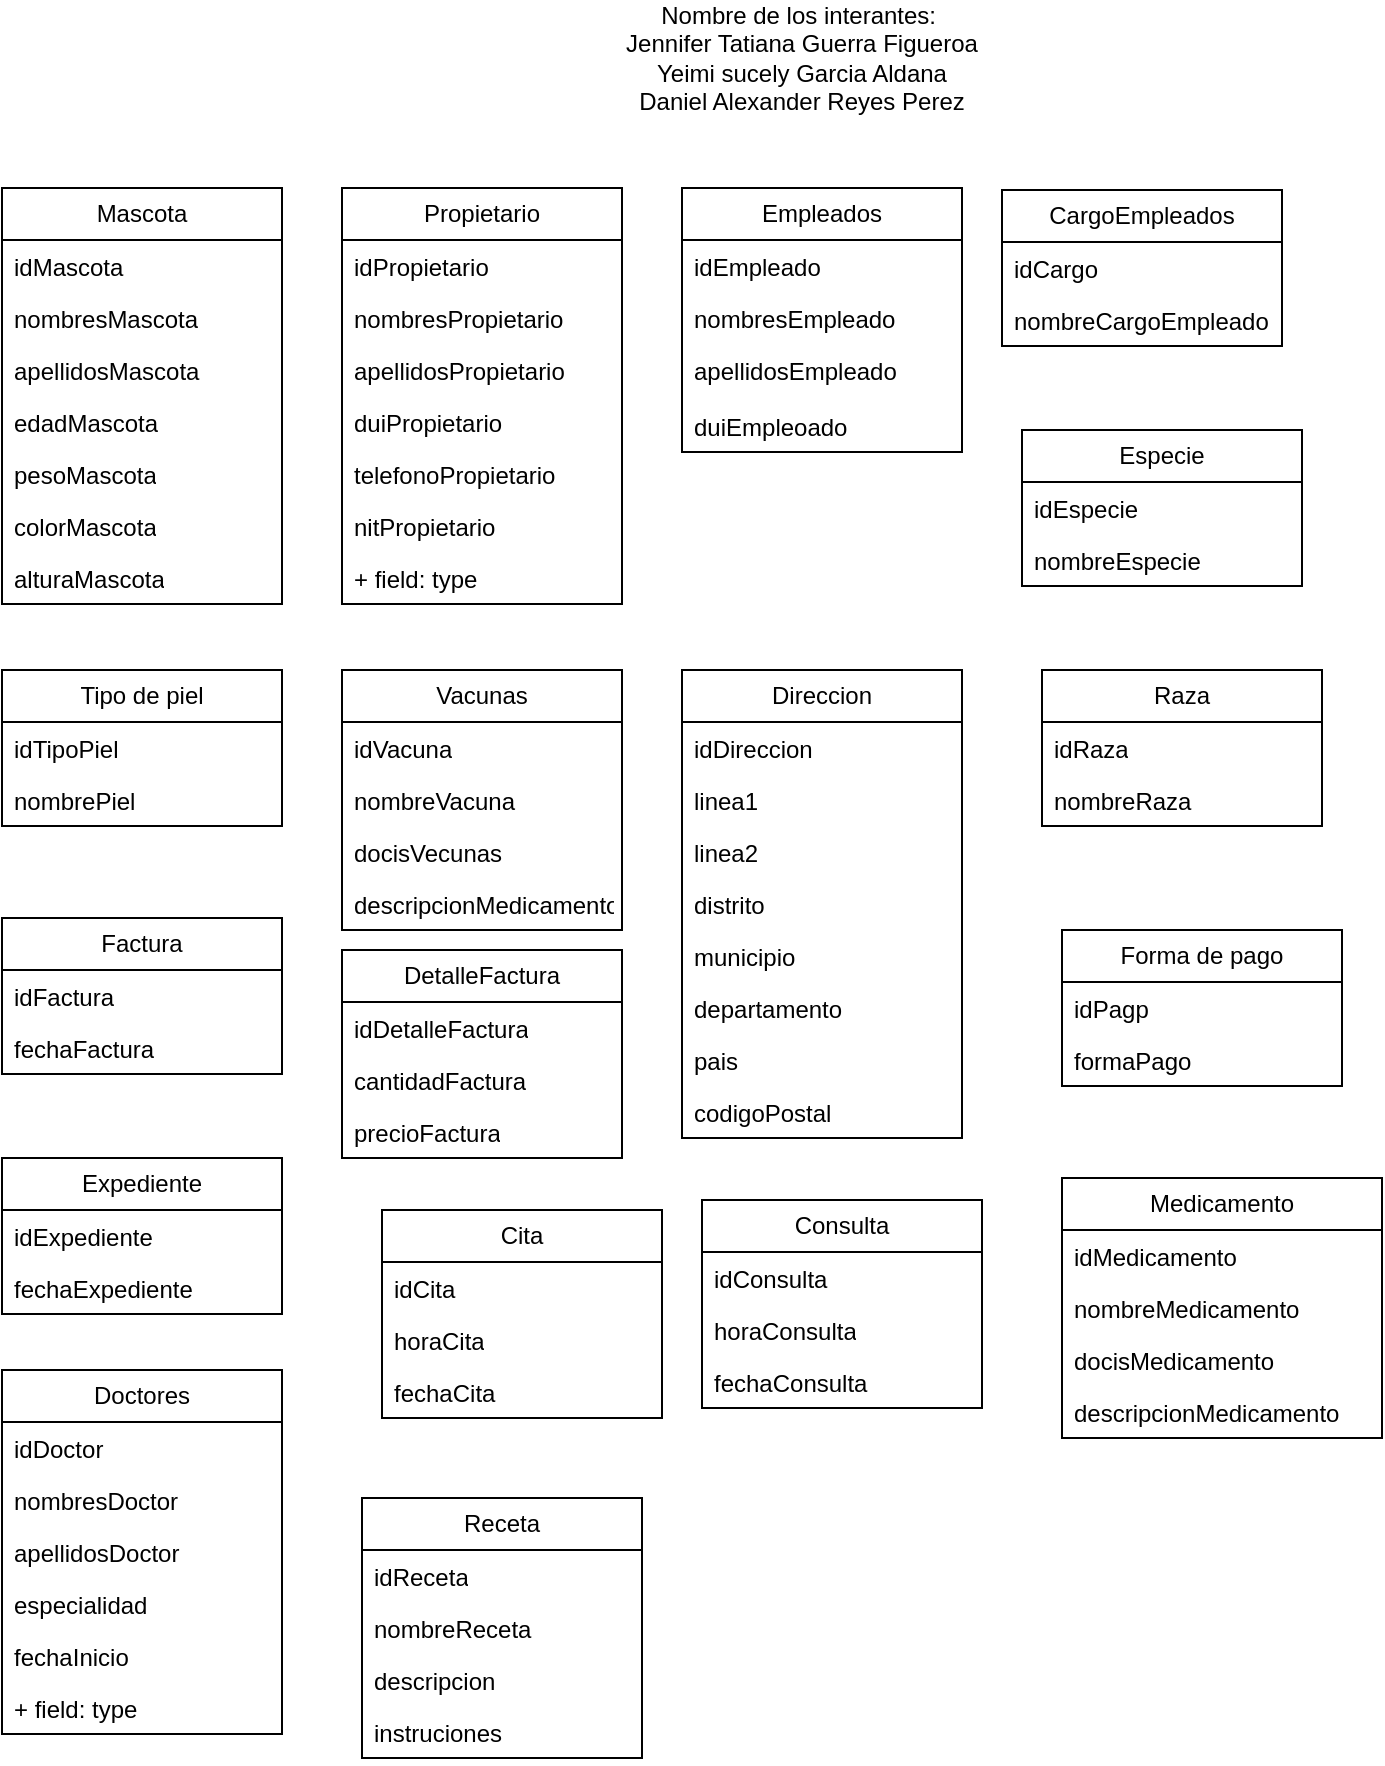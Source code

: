 <mxfile version="24.0.0" type="device">
  <diagram name="Página-1" id="lL8NCv8xHzED8RXlRKmb">
    <mxGraphModel dx="1600" dy="789" grid="1" gridSize="10" guides="1" tooltips="1" connect="1" arrows="1" fold="1" page="1" pageScale="1" pageWidth="827" pageHeight="1169" math="0" shadow="0">
      <root>
        <mxCell id="0" />
        <mxCell id="1" parent="0" />
        <mxCell id="nOLYAKmgOPCZfyw6EoCF-1" value="Mascota" style="swimlane;fontStyle=0;childLayout=stackLayout;horizontal=1;startSize=26;fillColor=none;horizontalStack=0;resizeParent=1;resizeParentMax=0;resizeLast=0;collapsible=1;marginBottom=0;whiteSpace=wrap;html=1;" parent="1" vertex="1">
          <mxGeometry x="50" y="100" width="140" height="208" as="geometry" />
        </mxCell>
        <mxCell id="nOLYAKmgOPCZfyw6EoCF-57" value="idMascota" style="text;strokeColor=none;fillColor=none;align=left;verticalAlign=top;spacingLeft=4;spacingRight=4;overflow=hidden;rotatable=0;points=[[0,0.5],[1,0.5]];portConstraint=eastwest;whiteSpace=wrap;html=1;" parent="nOLYAKmgOPCZfyw6EoCF-1" vertex="1">
          <mxGeometry y="26" width="140" height="26" as="geometry" />
        </mxCell>
        <mxCell id="nOLYAKmgOPCZfyw6EoCF-2" value="nombresMascota" style="text;strokeColor=none;fillColor=none;align=left;verticalAlign=top;spacingLeft=4;spacingRight=4;overflow=hidden;rotatable=0;points=[[0,0.5],[1,0.5]];portConstraint=eastwest;whiteSpace=wrap;html=1;" parent="nOLYAKmgOPCZfyw6EoCF-1" vertex="1">
          <mxGeometry y="52" width="140" height="26" as="geometry" />
        </mxCell>
        <mxCell id="nOLYAKmgOPCZfyw6EoCF-43" value="apellidosMascota" style="text;strokeColor=none;fillColor=none;align=left;verticalAlign=top;spacingLeft=4;spacingRight=4;overflow=hidden;rotatable=0;points=[[0,0.5],[1,0.5]];portConstraint=eastwest;whiteSpace=wrap;html=1;" parent="nOLYAKmgOPCZfyw6EoCF-1" vertex="1">
          <mxGeometry y="78" width="140" height="26" as="geometry" />
        </mxCell>
        <mxCell id="nOLYAKmgOPCZfyw6EoCF-23" value="edadMascota" style="text;strokeColor=none;fillColor=none;align=left;verticalAlign=top;spacingLeft=4;spacingRight=4;overflow=hidden;rotatable=0;points=[[0,0.5],[1,0.5]];portConstraint=eastwest;whiteSpace=wrap;html=1;" parent="nOLYAKmgOPCZfyw6EoCF-1" vertex="1">
          <mxGeometry y="104" width="140" height="26" as="geometry" />
        </mxCell>
        <mxCell id="nOLYAKmgOPCZfyw6EoCF-24" value="pesoMascota" style="text;strokeColor=none;fillColor=none;align=left;verticalAlign=top;spacingLeft=4;spacingRight=4;overflow=hidden;rotatable=0;points=[[0,0.5],[1,0.5]];portConstraint=eastwest;whiteSpace=wrap;html=1;" parent="nOLYAKmgOPCZfyw6EoCF-1" vertex="1">
          <mxGeometry y="130" width="140" height="26" as="geometry" />
        </mxCell>
        <mxCell id="nOLYAKmgOPCZfyw6EoCF-22" value="colorMascota" style="text;strokeColor=none;fillColor=none;align=left;verticalAlign=top;spacingLeft=4;spacingRight=4;overflow=hidden;rotatable=0;points=[[0,0.5],[1,0.5]];portConstraint=eastwest;whiteSpace=wrap;html=1;" parent="nOLYAKmgOPCZfyw6EoCF-1" vertex="1">
          <mxGeometry y="156" width="140" height="26" as="geometry" />
        </mxCell>
        <mxCell id="nOLYAKmgOPCZfyw6EoCF-37" value="alturaMascota" style="text;strokeColor=none;fillColor=none;align=left;verticalAlign=top;spacingLeft=4;spacingRight=4;overflow=hidden;rotatable=0;points=[[0,0.5],[1,0.5]];portConstraint=eastwest;whiteSpace=wrap;html=1;" parent="nOLYAKmgOPCZfyw6EoCF-1" vertex="1">
          <mxGeometry y="182" width="140" height="26" as="geometry" />
        </mxCell>
        <mxCell id="nOLYAKmgOPCZfyw6EoCF-5" value="Empleados" style="swimlane;fontStyle=0;childLayout=stackLayout;horizontal=1;startSize=26;fillColor=none;horizontalStack=0;resizeParent=1;resizeParentMax=0;resizeLast=0;collapsible=1;marginBottom=0;whiteSpace=wrap;html=1;" parent="1" vertex="1">
          <mxGeometry x="390" y="100" width="140" height="132" as="geometry" />
        </mxCell>
        <mxCell id="nOLYAKmgOPCZfyw6EoCF-59" value="idEmpleado" style="text;strokeColor=none;fillColor=none;align=left;verticalAlign=top;spacingLeft=4;spacingRight=4;overflow=hidden;rotatable=0;points=[[0,0.5],[1,0.5]];portConstraint=eastwest;whiteSpace=wrap;html=1;" parent="nOLYAKmgOPCZfyw6EoCF-5" vertex="1">
          <mxGeometry y="26" width="140" height="26" as="geometry" />
        </mxCell>
        <mxCell id="nOLYAKmgOPCZfyw6EoCF-6" value="nombresEmpleado" style="text;strokeColor=none;fillColor=none;align=left;verticalAlign=top;spacingLeft=4;spacingRight=4;overflow=hidden;rotatable=0;points=[[0,0.5],[1,0.5]];portConstraint=eastwest;whiteSpace=wrap;html=1;" parent="nOLYAKmgOPCZfyw6EoCF-5" vertex="1">
          <mxGeometry y="52" width="140" height="26" as="geometry" />
        </mxCell>
        <mxCell id="nOLYAKmgOPCZfyw6EoCF-7" value="apellidosEmpleado" style="text;strokeColor=none;fillColor=none;align=left;verticalAlign=top;spacingLeft=4;spacingRight=4;overflow=hidden;rotatable=0;points=[[0,0.5],[1,0.5]];portConstraint=eastwest;whiteSpace=wrap;html=1;" parent="nOLYAKmgOPCZfyw6EoCF-5" vertex="1">
          <mxGeometry y="78" width="140" height="28" as="geometry" />
        </mxCell>
        <mxCell id="nOLYAKmgOPCZfyw6EoCF-31" value="duiEmpleoado" style="text;strokeColor=none;fillColor=none;align=left;verticalAlign=top;spacingLeft=4;spacingRight=4;overflow=hidden;rotatable=0;points=[[0,0.5],[1,0.5]];portConstraint=eastwest;whiteSpace=wrap;html=1;" parent="nOLYAKmgOPCZfyw6EoCF-5" vertex="1">
          <mxGeometry y="106" width="140" height="26" as="geometry" />
        </mxCell>
        <mxCell id="nOLYAKmgOPCZfyw6EoCF-9" value="Raza" style="swimlane;fontStyle=0;childLayout=stackLayout;horizontal=1;startSize=26;fillColor=none;horizontalStack=0;resizeParent=1;resizeParentMax=0;resizeLast=0;collapsible=1;marginBottom=0;whiteSpace=wrap;html=1;" parent="1" vertex="1">
          <mxGeometry x="570" y="341" width="140" height="78" as="geometry" />
        </mxCell>
        <mxCell id="nOLYAKmgOPCZfyw6EoCF-10" value="idRaza" style="text;strokeColor=none;fillColor=none;align=left;verticalAlign=top;spacingLeft=4;spacingRight=4;overflow=hidden;rotatable=0;points=[[0,0.5],[1,0.5]];portConstraint=eastwest;whiteSpace=wrap;html=1;" parent="nOLYAKmgOPCZfyw6EoCF-9" vertex="1">
          <mxGeometry y="26" width="140" height="26" as="geometry" />
        </mxCell>
        <mxCell id="nOLYAKmgOPCZfyw6EoCF-11" value="nombreRaza" style="text;strokeColor=none;fillColor=none;align=left;verticalAlign=top;spacingLeft=4;spacingRight=4;overflow=hidden;rotatable=0;points=[[0,0.5],[1,0.5]];portConstraint=eastwest;whiteSpace=wrap;html=1;" parent="nOLYAKmgOPCZfyw6EoCF-9" vertex="1">
          <mxGeometry y="52" width="140" height="26" as="geometry" />
        </mxCell>
        <mxCell id="nOLYAKmgOPCZfyw6EoCF-13" value="Vacunas" style="swimlane;fontStyle=0;childLayout=stackLayout;horizontal=1;startSize=26;fillColor=none;horizontalStack=0;resizeParent=1;resizeParentMax=0;resizeLast=0;collapsible=1;marginBottom=0;whiteSpace=wrap;html=1;" parent="1" vertex="1">
          <mxGeometry x="220" y="341" width="140" height="130" as="geometry" />
        </mxCell>
        <mxCell id="nOLYAKmgOPCZfyw6EoCF-14" value="idVacuna" style="text;strokeColor=none;fillColor=none;align=left;verticalAlign=top;spacingLeft=4;spacingRight=4;overflow=hidden;rotatable=0;points=[[0,0.5],[1,0.5]];portConstraint=eastwest;whiteSpace=wrap;html=1;" parent="nOLYAKmgOPCZfyw6EoCF-13" vertex="1">
          <mxGeometry y="26" width="140" height="26" as="geometry" />
        </mxCell>
        <mxCell id="nOLYAKmgOPCZfyw6EoCF-15" value="nombreVacuna" style="text;strokeColor=none;fillColor=none;align=left;verticalAlign=top;spacingLeft=4;spacingRight=4;overflow=hidden;rotatable=0;points=[[0,0.5],[1,0.5]];portConstraint=eastwest;whiteSpace=wrap;html=1;" parent="nOLYAKmgOPCZfyw6EoCF-13" vertex="1">
          <mxGeometry y="52" width="140" height="26" as="geometry" />
        </mxCell>
        <mxCell id="nOLYAKmgOPCZfyw6EoCF-61" value="docisVecunas" style="text;strokeColor=none;fillColor=none;align=left;verticalAlign=top;spacingLeft=4;spacingRight=4;overflow=hidden;rotatable=0;points=[[0,0.5],[1,0.5]];portConstraint=eastwest;whiteSpace=wrap;html=1;" parent="nOLYAKmgOPCZfyw6EoCF-13" vertex="1">
          <mxGeometry y="78" width="140" height="26" as="geometry" />
        </mxCell>
        <mxCell id="nOLYAKmgOPCZfyw6EoCF-113" value="descripcionMedicamento" style="text;strokeColor=none;fillColor=none;align=left;verticalAlign=top;spacingLeft=4;spacingRight=4;overflow=hidden;rotatable=0;points=[[0,0.5],[1,0.5]];portConstraint=eastwest;whiteSpace=wrap;html=1;" parent="nOLYAKmgOPCZfyw6EoCF-13" vertex="1">
          <mxGeometry y="104" width="140" height="26" as="geometry" />
        </mxCell>
        <mxCell id="nOLYAKmgOPCZfyw6EoCF-17" value="Direccion" style="swimlane;fontStyle=0;childLayout=stackLayout;horizontal=1;startSize=26;fillColor=none;horizontalStack=0;resizeParent=1;resizeParentMax=0;resizeLast=0;collapsible=1;marginBottom=0;whiteSpace=wrap;html=1;" parent="1" vertex="1">
          <mxGeometry x="390" y="341" width="140" height="234" as="geometry" />
        </mxCell>
        <mxCell id="nOLYAKmgOPCZfyw6EoCF-18" value="idDireccion" style="text;strokeColor=none;fillColor=none;align=left;verticalAlign=top;spacingLeft=4;spacingRight=4;overflow=hidden;rotatable=0;points=[[0,0.5],[1,0.5]];portConstraint=eastwest;whiteSpace=wrap;html=1;" parent="nOLYAKmgOPCZfyw6EoCF-17" vertex="1">
          <mxGeometry y="26" width="140" height="26" as="geometry" />
        </mxCell>
        <mxCell id="nOLYAKmgOPCZfyw6EoCF-19" value="linea1" style="text;strokeColor=none;fillColor=none;align=left;verticalAlign=top;spacingLeft=4;spacingRight=4;overflow=hidden;rotatable=0;points=[[0,0.5],[1,0.5]];portConstraint=eastwest;whiteSpace=wrap;html=1;" parent="nOLYAKmgOPCZfyw6EoCF-17" vertex="1">
          <mxGeometry y="52" width="140" height="26" as="geometry" />
        </mxCell>
        <mxCell id="nOLYAKmgOPCZfyw6EoCF-62" value="linea2" style="text;strokeColor=none;fillColor=none;align=left;verticalAlign=top;spacingLeft=4;spacingRight=4;overflow=hidden;rotatable=0;points=[[0,0.5],[1,0.5]];portConstraint=eastwest;whiteSpace=wrap;html=1;" parent="nOLYAKmgOPCZfyw6EoCF-17" vertex="1">
          <mxGeometry y="78" width="140" height="26" as="geometry" />
        </mxCell>
        <mxCell id="nOLYAKmgOPCZfyw6EoCF-63" value="distrito" style="text;strokeColor=none;fillColor=none;align=left;verticalAlign=top;spacingLeft=4;spacingRight=4;overflow=hidden;rotatable=0;points=[[0,0.5],[1,0.5]];portConstraint=eastwest;whiteSpace=wrap;html=1;" parent="nOLYAKmgOPCZfyw6EoCF-17" vertex="1">
          <mxGeometry y="104" width="140" height="26" as="geometry" />
        </mxCell>
        <mxCell id="nOLYAKmgOPCZfyw6EoCF-65" value="municipio" style="text;strokeColor=none;fillColor=none;align=left;verticalAlign=top;spacingLeft=4;spacingRight=4;overflow=hidden;rotatable=0;points=[[0,0.5],[1,0.5]];portConstraint=eastwest;whiteSpace=wrap;html=1;" parent="nOLYAKmgOPCZfyw6EoCF-17" vertex="1">
          <mxGeometry y="130" width="140" height="26" as="geometry" />
        </mxCell>
        <mxCell id="nOLYAKmgOPCZfyw6EoCF-66" value="departamento" style="text;strokeColor=none;fillColor=none;align=left;verticalAlign=top;spacingLeft=4;spacingRight=4;overflow=hidden;rotatable=0;points=[[0,0.5],[1,0.5]];portConstraint=eastwest;whiteSpace=wrap;html=1;" parent="nOLYAKmgOPCZfyw6EoCF-17" vertex="1">
          <mxGeometry y="156" width="140" height="26" as="geometry" />
        </mxCell>
        <mxCell id="nOLYAKmgOPCZfyw6EoCF-67" value="pais" style="text;strokeColor=none;fillColor=none;align=left;verticalAlign=top;spacingLeft=4;spacingRight=4;overflow=hidden;rotatable=0;points=[[0,0.5],[1,0.5]];portConstraint=eastwest;whiteSpace=wrap;html=1;" parent="nOLYAKmgOPCZfyw6EoCF-17" vertex="1">
          <mxGeometry y="182" width="140" height="26" as="geometry" />
        </mxCell>
        <mxCell id="nOLYAKmgOPCZfyw6EoCF-20" value="codigoPostal" style="text;strokeColor=none;fillColor=none;align=left;verticalAlign=top;spacingLeft=4;spacingRight=4;overflow=hidden;rotatable=0;points=[[0,0.5],[1,0.5]];portConstraint=eastwest;whiteSpace=wrap;html=1;" parent="nOLYAKmgOPCZfyw6EoCF-17" vertex="1">
          <mxGeometry y="208" width="140" height="26" as="geometry" />
        </mxCell>
        <mxCell id="nOLYAKmgOPCZfyw6EoCF-25" value="Especie" style="swimlane;fontStyle=0;childLayout=stackLayout;horizontal=1;startSize=26;fillColor=none;horizontalStack=0;resizeParent=1;resizeParentMax=0;resizeLast=0;collapsible=1;marginBottom=0;whiteSpace=wrap;html=1;" parent="1" vertex="1">
          <mxGeometry x="560" y="221" width="140" height="78" as="geometry" />
        </mxCell>
        <mxCell id="nOLYAKmgOPCZfyw6EoCF-26" value="idEspecie" style="text;strokeColor=none;fillColor=none;align=left;verticalAlign=top;spacingLeft=4;spacingRight=4;overflow=hidden;rotatable=0;points=[[0,0.5],[1,0.5]];portConstraint=eastwest;whiteSpace=wrap;html=1;" parent="nOLYAKmgOPCZfyw6EoCF-25" vertex="1">
          <mxGeometry y="26" width="140" height="26" as="geometry" />
        </mxCell>
        <mxCell id="nOLYAKmgOPCZfyw6EoCF-27" value="nombreEspecie" style="text;strokeColor=none;fillColor=none;align=left;verticalAlign=top;spacingLeft=4;spacingRight=4;overflow=hidden;rotatable=0;points=[[0,0.5],[1,0.5]];portConstraint=eastwest;whiteSpace=wrap;html=1;" parent="nOLYAKmgOPCZfyw6EoCF-25" vertex="1">
          <mxGeometry y="52" width="140" height="26" as="geometry" />
        </mxCell>
        <mxCell id="nOLYAKmgOPCZfyw6EoCF-32" value="Propietario" style="swimlane;fontStyle=0;childLayout=stackLayout;horizontal=1;startSize=26;fillColor=none;horizontalStack=0;resizeParent=1;resizeParentMax=0;resizeLast=0;collapsible=1;marginBottom=0;whiteSpace=wrap;html=1;" parent="1" vertex="1">
          <mxGeometry x="220" y="100" width="140" height="208" as="geometry" />
        </mxCell>
        <mxCell id="nOLYAKmgOPCZfyw6EoCF-58" value="idPropietario" style="text;strokeColor=none;fillColor=none;align=left;verticalAlign=top;spacingLeft=4;spacingRight=4;overflow=hidden;rotatable=0;points=[[0,0.5],[1,0.5]];portConstraint=eastwest;whiteSpace=wrap;html=1;" parent="nOLYAKmgOPCZfyw6EoCF-32" vertex="1">
          <mxGeometry y="26" width="140" height="26" as="geometry" />
        </mxCell>
        <mxCell id="nOLYAKmgOPCZfyw6EoCF-33" value="nombresPropietario" style="text;strokeColor=none;fillColor=none;align=left;verticalAlign=top;spacingLeft=4;spacingRight=4;overflow=hidden;rotatable=0;points=[[0,0.5],[1,0.5]];portConstraint=eastwest;whiteSpace=wrap;html=1;" parent="nOLYAKmgOPCZfyw6EoCF-32" vertex="1">
          <mxGeometry y="52" width="140" height="26" as="geometry" />
        </mxCell>
        <mxCell id="nOLYAKmgOPCZfyw6EoCF-34" value="apellidosPropietario" style="text;strokeColor=none;fillColor=none;align=left;verticalAlign=top;spacingLeft=4;spacingRight=4;overflow=hidden;rotatable=0;points=[[0,0.5],[1,0.5]];portConstraint=eastwest;whiteSpace=wrap;html=1;" parent="nOLYAKmgOPCZfyw6EoCF-32" vertex="1">
          <mxGeometry y="78" width="140" height="26" as="geometry" />
        </mxCell>
        <mxCell id="nOLYAKmgOPCZfyw6EoCF-50" value="duiPropietario" style="text;strokeColor=none;fillColor=none;align=left;verticalAlign=top;spacingLeft=4;spacingRight=4;overflow=hidden;rotatable=0;points=[[0,0.5],[1,0.5]];portConstraint=eastwest;whiteSpace=wrap;html=1;" parent="nOLYAKmgOPCZfyw6EoCF-32" vertex="1">
          <mxGeometry y="104" width="140" height="26" as="geometry" />
        </mxCell>
        <mxCell id="nOLYAKmgOPCZfyw6EoCF-49" value="telefonoPropietario" style="text;strokeColor=none;fillColor=none;align=left;verticalAlign=top;spacingLeft=4;spacingRight=4;overflow=hidden;rotatable=0;points=[[0,0.5],[1,0.5]];portConstraint=eastwest;whiteSpace=wrap;html=1;" parent="nOLYAKmgOPCZfyw6EoCF-32" vertex="1">
          <mxGeometry y="130" width="140" height="26" as="geometry" />
        </mxCell>
        <mxCell id="nOLYAKmgOPCZfyw6EoCF-56" value="nitPropietario" style="text;strokeColor=none;fillColor=none;align=left;verticalAlign=top;spacingLeft=4;spacingRight=4;overflow=hidden;rotatable=0;points=[[0,0.5],[1,0.5]];portConstraint=eastwest;whiteSpace=wrap;html=1;" parent="nOLYAKmgOPCZfyw6EoCF-32" vertex="1">
          <mxGeometry y="156" width="140" height="26" as="geometry" />
        </mxCell>
        <mxCell id="nOLYAKmgOPCZfyw6EoCF-35" value="+ field: type" style="text;strokeColor=none;fillColor=none;align=left;verticalAlign=top;spacingLeft=4;spacingRight=4;overflow=hidden;rotatable=0;points=[[0,0.5],[1,0.5]];portConstraint=eastwest;whiteSpace=wrap;html=1;" parent="nOLYAKmgOPCZfyw6EoCF-32" vertex="1">
          <mxGeometry y="182" width="140" height="26" as="geometry" />
        </mxCell>
        <mxCell id="nOLYAKmgOPCZfyw6EoCF-39" value="Tipo de piel" style="swimlane;fontStyle=0;childLayout=stackLayout;horizontal=1;startSize=26;fillColor=none;horizontalStack=0;resizeParent=1;resizeParentMax=0;resizeLast=0;collapsible=1;marginBottom=0;whiteSpace=wrap;html=1;" parent="1" vertex="1">
          <mxGeometry x="50" y="341" width="140" height="78" as="geometry" />
        </mxCell>
        <mxCell id="nOLYAKmgOPCZfyw6EoCF-40" value="idTipoPiel" style="text;strokeColor=none;fillColor=none;align=left;verticalAlign=top;spacingLeft=4;spacingRight=4;overflow=hidden;rotatable=0;points=[[0,0.5],[1,0.5]];portConstraint=eastwest;whiteSpace=wrap;html=1;" parent="nOLYAKmgOPCZfyw6EoCF-39" vertex="1">
          <mxGeometry y="26" width="140" height="26" as="geometry" />
        </mxCell>
        <mxCell id="nOLYAKmgOPCZfyw6EoCF-41" value="nombrePiel" style="text;strokeColor=none;fillColor=none;align=left;verticalAlign=top;spacingLeft=4;spacingRight=4;overflow=hidden;rotatable=0;points=[[0,0.5],[1,0.5]];portConstraint=eastwest;whiteSpace=wrap;html=1;" parent="nOLYAKmgOPCZfyw6EoCF-39" vertex="1">
          <mxGeometry y="52" width="140" height="26" as="geometry" />
        </mxCell>
        <mxCell id="nOLYAKmgOPCZfyw6EoCF-52" value="CargoEmpleados" style="swimlane;fontStyle=0;childLayout=stackLayout;horizontal=1;startSize=26;fillColor=none;horizontalStack=0;resizeParent=1;resizeParentMax=0;resizeLast=0;collapsible=1;marginBottom=0;whiteSpace=wrap;html=1;" parent="1" vertex="1">
          <mxGeometry x="550" y="101" width="140" height="78" as="geometry" />
        </mxCell>
        <mxCell id="nOLYAKmgOPCZfyw6EoCF-60" value="idCargo" style="text;strokeColor=none;fillColor=none;align=left;verticalAlign=top;spacingLeft=4;spacingRight=4;overflow=hidden;rotatable=0;points=[[0,0.5],[1,0.5]];portConstraint=eastwest;whiteSpace=wrap;html=1;" parent="nOLYAKmgOPCZfyw6EoCF-52" vertex="1">
          <mxGeometry y="26" width="140" height="26" as="geometry" />
        </mxCell>
        <mxCell id="nOLYAKmgOPCZfyw6EoCF-53" value="nombreCargoEmpleado" style="text;strokeColor=none;fillColor=none;align=left;verticalAlign=top;spacingLeft=4;spacingRight=4;overflow=hidden;rotatable=0;points=[[0,0.5],[1,0.5]];portConstraint=eastwest;whiteSpace=wrap;html=1;" parent="nOLYAKmgOPCZfyw6EoCF-52" vertex="1">
          <mxGeometry y="52" width="140" height="26" as="geometry" />
        </mxCell>
        <mxCell id="nOLYAKmgOPCZfyw6EoCF-69" value="Factura" style="swimlane;fontStyle=0;childLayout=stackLayout;horizontal=1;startSize=26;fillColor=none;horizontalStack=0;resizeParent=1;resizeParentMax=0;resizeLast=0;collapsible=1;marginBottom=0;whiteSpace=wrap;html=1;" parent="1" vertex="1">
          <mxGeometry x="50" y="465" width="140" height="78" as="geometry" />
        </mxCell>
        <mxCell id="nOLYAKmgOPCZfyw6EoCF-70" value="idFactura" style="text;strokeColor=none;fillColor=none;align=left;verticalAlign=top;spacingLeft=4;spacingRight=4;overflow=hidden;rotatable=0;points=[[0,0.5],[1,0.5]];portConstraint=eastwest;whiteSpace=wrap;html=1;" parent="nOLYAKmgOPCZfyw6EoCF-69" vertex="1">
          <mxGeometry y="26" width="140" height="26" as="geometry" />
        </mxCell>
        <mxCell id="nOLYAKmgOPCZfyw6EoCF-71" value="fechaFactura" style="text;strokeColor=none;fillColor=none;align=left;verticalAlign=top;spacingLeft=4;spacingRight=4;overflow=hidden;rotatable=0;points=[[0,0.5],[1,0.5]];portConstraint=eastwest;whiteSpace=wrap;html=1;" parent="nOLYAKmgOPCZfyw6EoCF-69" vertex="1">
          <mxGeometry y="52" width="140" height="26" as="geometry" />
        </mxCell>
        <mxCell id="nOLYAKmgOPCZfyw6EoCF-73" value="DetalleFactura" style="swimlane;fontStyle=0;childLayout=stackLayout;horizontal=1;startSize=26;fillColor=none;horizontalStack=0;resizeParent=1;resizeParentMax=0;resizeLast=0;collapsible=1;marginBottom=0;whiteSpace=wrap;html=1;" parent="1" vertex="1">
          <mxGeometry x="220" y="481" width="140" height="104" as="geometry" />
        </mxCell>
        <mxCell id="nOLYAKmgOPCZfyw6EoCF-74" value="idDetalleFactura" style="text;strokeColor=none;fillColor=none;align=left;verticalAlign=top;spacingLeft=4;spacingRight=4;overflow=hidden;rotatable=0;points=[[0,0.5],[1,0.5]];portConstraint=eastwest;whiteSpace=wrap;html=1;" parent="nOLYAKmgOPCZfyw6EoCF-73" vertex="1">
          <mxGeometry y="26" width="140" height="26" as="geometry" />
        </mxCell>
        <mxCell id="nOLYAKmgOPCZfyw6EoCF-75" value="cantidadFactura" style="text;strokeColor=none;fillColor=none;align=left;verticalAlign=top;spacingLeft=4;spacingRight=4;overflow=hidden;rotatable=0;points=[[0,0.5],[1,0.5]];portConstraint=eastwest;whiteSpace=wrap;html=1;" parent="nOLYAKmgOPCZfyw6EoCF-73" vertex="1">
          <mxGeometry y="52" width="140" height="26" as="geometry" />
        </mxCell>
        <mxCell id="nOLYAKmgOPCZfyw6EoCF-85" value="precioFactura" style="text;strokeColor=none;fillColor=none;align=left;verticalAlign=top;spacingLeft=4;spacingRight=4;overflow=hidden;rotatable=0;points=[[0,0.5],[1,0.5]];portConstraint=eastwest;whiteSpace=wrap;html=1;" parent="nOLYAKmgOPCZfyw6EoCF-73" vertex="1">
          <mxGeometry y="78" width="140" height="26" as="geometry" />
        </mxCell>
        <mxCell id="nOLYAKmgOPCZfyw6EoCF-81" value="Forma de pago" style="swimlane;fontStyle=0;childLayout=stackLayout;horizontal=1;startSize=26;fillColor=none;horizontalStack=0;resizeParent=1;resizeParentMax=0;resizeLast=0;collapsible=1;marginBottom=0;whiteSpace=wrap;html=1;" parent="1" vertex="1">
          <mxGeometry x="580" y="471" width="140" height="78" as="geometry" />
        </mxCell>
        <mxCell id="nOLYAKmgOPCZfyw6EoCF-82" value="idPagp" style="text;strokeColor=none;fillColor=none;align=left;verticalAlign=top;spacingLeft=4;spacingRight=4;overflow=hidden;rotatable=0;points=[[0,0.5],[1,0.5]];portConstraint=eastwest;whiteSpace=wrap;html=1;" parent="nOLYAKmgOPCZfyw6EoCF-81" vertex="1">
          <mxGeometry y="26" width="140" height="26" as="geometry" />
        </mxCell>
        <mxCell id="nOLYAKmgOPCZfyw6EoCF-83" value="formaPago" style="text;strokeColor=none;fillColor=none;align=left;verticalAlign=top;spacingLeft=4;spacingRight=4;overflow=hidden;rotatable=0;points=[[0,0.5],[1,0.5]];portConstraint=eastwest;whiteSpace=wrap;html=1;" parent="nOLYAKmgOPCZfyw6EoCF-81" vertex="1">
          <mxGeometry y="52" width="140" height="26" as="geometry" />
        </mxCell>
        <mxCell id="nOLYAKmgOPCZfyw6EoCF-88" value="Expediente" style="swimlane;fontStyle=0;childLayout=stackLayout;horizontal=1;startSize=26;fillColor=none;horizontalStack=0;resizeParent=1;resizeParentMax=0;resizeLast=0;collapsible=1;marginBottom=0;whiteSpace=wrap;html=1;" parent="1" vertex="1">
          <mxGeometry x="50" y="585" width="140" height="78" as="geometry" />
        </mxCell>
        <mxCell id="nOLYAKmgOPCZfyw6EoCF-89" value="idExpediente" style="text;strokeColor=none;fillColor=none;align=left;verticalAlign=top;spacingLeft=4;spacingRight=4;overflow=hidden;rotatable=0;points=[[0,0.5],[1,0.5]];portConstraint=eastwest;whiteSpace=wrap;html=1;" parent="nOLYAKmgOPCZfyw6EoCF-88" vertex="1">
          <mxGeometry y="26" width="140" height="26" as="geometry" />
        </mxCell>
        <mxCell id="nOLYAKmgOPCZfyw6EoCF-110" value="fechaExpediente" style="text;strokeColor=none;fillColor=none;align=left;verticalAlign=top;spacingLeft=4;spacingRight=4;overflow=hidden;rotatable=0;points=[[0,0.5],[1,0.5]];portConstraint=eastwest;whiteSpace=wrap;html=1;" parent="nOLYAKmgOPCZfyw6EoCF-88" vertex="1">
          <mxGeometry y="52" width="140" height="26" as="geometry" />
        </mxCell>
        <mxCell id="nOLYAKmgOPCZfyw6EoCF-92" value="Cita" style="swimlane;fontStyle=0;childLayout=stackLayout;horizontal=1;startSize=26;fillColor=none;horizontalStack=0;resizeParent=1;resizeParentMax=0;resizeLast=0;collapsible=1;marginBottom=0;whiteSpace=wrap;html=1;" parent="1" vertex="1">
          <mxGeometry x="240" y="611" width="140" height="104" as="geometry" />
        </mxCell>
        <mxCell id="nOLYAKmgOPCZfyw6EoCF-93" value="idCita" style="text;strokeColor=none;fillColor=none;align=left;verticalAlign=top;spacingLeft=4;spacingRight=4;overflow=hidden;rotatable=0;points=[[0,0.5],[1,0.5]];portConstraint=eastwest;whiteSpace=wrap;html=1;" parent="nOLYAKmgOPCZfyw6EoCF-92" vertex="1">
          <mxGeometry y="26" width="140" height="26" as="geometry" />
        </mxCell>
        <mxCell id="nOLYAKmgOPCZfyw6EoCF-94" value="horaCita" style="text;strokeColor=none;fillColor=none;align=left;verticalAlign=top;spacingLeft=4;spacingRight=4;overflow=hidden;rotatable=0;points=[[0,0.5],[1,0.5]];portConstraint=eastwest;whiteSpace=wrap;html=1;" parent="nOLYAKmgOPCZfyw6EoCF-92" vertex="1">
          <mxGeometry y="52" width="140" height="26" as="geometry" />
        </mxCell>
        <mxCell id="nOLYAKmgOPCZfyw6EoCF-95" value="fechaCita" style="text;strokeColor=none;fillColor=none;align=left;verticalAlign=top;spacingLeft=4;spacingRight=4;overflow=hidden;rotatable=0;points=[[0,0.5],[1,0.5]];portConstraint=eastwest;whiteSpace=wrap;html=1;" parent="nOLYAKmgOPCZfyw6EoCF-92" vertex="1">
          <mxGeometry y="78" width="140" height="26" as="geometry" />
        </mxCell>
        <mxCell id="nOLYAKmgOPCZfyw6EoCF-101" value="Consulta" style="swimlane;fontStyle=0;childLayout=stackLayout;horizontal=1;startSize=26;fillColor=none;horizontalStack=0;resizeParent=1;resizeParentMax=0;resizeLast=0;collapsible=1;marginBottom=0;whiteSpace=wrap;html=1;" parent="1" vertex="1">
          <mxGeometry x="400" y="606" width="140" height="104" as="geometry" />
        </mxCell>
        <mxCell id="nOLYAKmgOPCZfyw6EoCF-102" value="idConsulta" style="text;strokeColor=none;fillColor=none;align=left;verticalAlign=top;spacingLeft=4;spacingRight=4;overflow=hidden;rotatable=0;points=[[0,0.5],[1,0.5]];portConstraint=eastwest;whiteSpace=wrap;html=1;" parent="nOLYAKmgOPCZfyw6EoCF-101" vertex="1">
          <mxGeometry y="26" width="140" height="26" as="geometry" />
        </mxCell>
        <mxCell id="nOLYAKmgOPCZfyw6EoCF-103" value="horaConsulta" style="text;strokeColor=none;fillColor=none;align=left;verticalAlign=top;spacingLeft=4;spacingRight=4;overflow=hidden;rotatable=0;points=[[0,0.5],[1,0.5]];portConstraint=eastwest;whiteSpace=wrap;html=1;" parent="nOLYAKmgOPCZfyw6EoCF-101" vertex="1">
          <mxGeometry y="52" width="140" height="26" as="geometry" />
        </mxCell>
        <mxCell id="nOLYAKmgOPCZfyw6EoCF-104" value="fechaConsulta" style="text;strokeColor=none;fillColor=none;align=left;verticalAlign=top;spacingLeft=4;spacingRight=4;overflow=hidden;rotatable=0;points=[[0,0.5],[1,0.5]];portConstraint=eastwest;whiteSpace=wrap;html=1;" parent="nOLYAKmgOPCZfyw6EoCF-101" vertex="1">
          <mxGeometry y="78" width="140" height="26" as="geometry" />
        </mxCell>
        <mxCell id="nOLYAKmgOPCZfyw6EoCF-106" value="Medicamento" style="swimlane;fontStyle=0;childLayout=stackLayout;horizontal=1;startSize=26;fillColor=none;horizontalStack=0;resizeParent=1;resizeParentMax=0;resizeLast=0;collapsible=1;marginBottom=0;whiteSpace=wrap;html=1;" parent="1" vertex="1">
          <mxGeometry x="580" y="595" width="160" height="130" as="geometry" />
        </mxCell>
        <mxCell id="nOLYAKmgOPCZfyw6EoCF-107" value="idMedicamento" style="text;strokeColor=none;fillColor=none;align=left;verticalAlign=top;spacingLeft=4;spacingRight=4;overflow=hidden;rotatable=0;points=[[0,0.5],[1,0.5]];portConstraint=eastwest;whiteSpace=wrap;html=1;" parent="nOLYAKmgOPCZfyw6EoCF-106" vertex="1">
          <mxGeometry y="26" width="160" height="26" as="geometry" />
        </mxCell>
        <mxCell id="nOLYAKmgOPCZfyw6EoCF-108" value="nombreMedicamento" style="text;strokeColor=none;fillColor=none;align=left;verticalAlign=top;spacingLeft=4;spacingRight=4;overflow=hidden;rotatable=0;points=[[0,0.5],[1,0.5]];portConstraint=eastwest;whiteSpace=wrap;html=1;" parent="nOLYAKmgOPCZfyw6EoCF-106" vertex="1">
          <mxGeometry y="52" width="160" height="26" as="geometry" />
        </mxCell>
        <mxCell id="nOLYAKmgOPCZfyw6EoCF-109" value="docisMedicamento" style="text;strokeColor=none;fillColor=none;align=left;verticalAlign=top;spacingLeft=4;spacingRight=4;overflow=hidden;rotatable=0;points=[[0,0.5],[1,0.5]];portConstraint=eastwest;whiteSpace=wrap;html=1;" parent="nOLYAKmgOPCZfyw6EoCF-106" vertex="1">
          <mxGeometry y="78" width="160" height="26" as="geometry" />
        </mxCell>
        <mxCell id="nOLYAKmgOPCZfyw6EoCF-112" value="descripcionMedicamento" style="text;strokeColor=none;fillColor=none;align=left;verticalAlign=top;spacingLeft=4;spacingRight=4;overflow=hidden;rotatable=0;points=[[0,0.5],[1,0.5]];portConstraint=eastwest;whiteSpace=wrap;html=1;" parent="nOLYAKmgOPCZfyw6EoCF-106" vertex="1">
          <mxGeometry y="104" width="160" height="26" as="geometry" />
        </mxCell>
        <mxCell id="nOLYAKmgOPCZfyw6EoCF-114" value="Doctores" style="swimlane;fontStyle=0;childLayout=stackLayout;horizontal=1;startSize=26;fillColor=none;horizontalStack=0;resizeParent=1;resizeParentMax=0;resizeLast=0;collapsible=1;marginBottom=0;whiteSpace=wrap;html=1;" parent="1" vertex="1">
          <mxGeometry x="50" y="691" width="140" height="182" as="geometry" />
        </mxCell>
        <mxCell id="nOLYAKmgOPCZfyw6EoCF-115" value="idDoctor" style="text;strokeColor=none;fillColor=none;align=left;verticalAlign=top;spacingLeft=4;spacingRight=4;overflow=hidden;rotatable=0;points=[[0,0.5],[1,0.5]];portConstraint=eastwest;whiteSpace=wrap;html=1;" parent="nOLYAKmgOPCZfyw6EoCF-114" vertex="1">
          <mxGeometry y="26" width="140" height="26" as="geometry" />
        </mxCell>
        <mxCell id="SuzpwiJUpzJlAaUGcTB0-3" value="nombresDoctor" style="text;strokeColor=none;fillColor=none;align=left;verticalAlign=top;spacingLeft=4;spacingRight=4;overflow=hidden;rotatable=0;points=[[0,0.5],[1,0.5]];portConstraint=eastwest;whiteSpace=wrap;html=1;" vertex="1" parent="nOLYAKmgOPCZfyw6EoCF-114">
          <mxGeometry y="52" width="140" height="26" as="geometry" />
        </mxCell>
        <mxCell id="SuzpwiJUpzJlAaUGcTB0-5" value="apellidosDoctor" style="text;strokeColor=none;fillColor=none;align=left;verticalAlign=top;spacingLeft=4;spacingRight=4;overflow=hidden;rotatable=0;points=[[0,0.5],[1,0.5]];portConstraint=eastwest;whiteSpace=wrap;html=1;" vertex="1" parent="nOLYAKmgOPCZfyw6EoCF-114">
          <mxGeometry y="78" width="140" height="26" as="geometry" />
        </mxCell>
        <mxCell id="SuzpwiJUpzJlAaUGcTB0-4" value="especialidad" style="text;strokeColor=none;fillColor=none;align=left;verticalAlign=top;spacingLeft=4;spacingRight=4;overflow=hidden;rotatable=0;points=[[0,0.5],[1,0.5]];portConstraint=eastwest;whiteSpace=wrap;html=1;" vertex="1" parent="nOLYAKmgOPCZfyw6EoCF-114">
          <mxGeometry y="104" width="140" height="26" as="geometry" />
        </mxCell>
        <mxCell id="nOLYAKmgOPCZfyw6EoCF-116" value="fechaInicio" style="text;strokeColor=none;fillColor=none;align=left;verticalAlign=top;spacingLeft=4;spacingRight=4;overflow=hidden;rotatable=0;points=[[0,0.5],[1,0.5]];portConstraint=eastwest;whiteSpace=wrap;html=1;" parent="nOLYAKmgOPCZfyw6EoCF-114" vertex="1">
          <mxGeometry y="130" width="140" height="26" as="geometry" />
        </mxCell>
        <mxCell id="nOLYAKmgOPCZfyw6EoCF-117" value="+ field: type" style="text;strokeColor=none;fillColor=none;align=left;verticalAlign=top;spacingLeft=4;spacingRight=4;overflow=hidden;rotatable=0;points=[[0,0.5],[1,0.5]];portConstraint=eastwest;whiteSpace=wrap;html=1;" parent="nOLYAKmgOPCZfyw6EoCF-114" vertex="1">
          <mxGeometry y="156" width="140" height="26" as="geometry" />
        </mxCell>
        <mxCell id="nOLYAKmgOPCZfyw6EoCF-118" value="Receta" style="swimlane;fontStyle=0;childLayout=stackLayout;horizontal=1;startSize=26;fillColor=none;horizontalStack=0;resizeParent=1;resizeParentMax=0;resizeLast=0;collapsible=1;marginBottom=0;whiteSpace=wrap;html=1;" parent="1" vertex="1">
          <mxGeometry x="230" y="755" width="140" height="130" as="geometry" />
        </mxCell>
        <mxCell id="nOLYAKmgOPCZfyw6EoCF-119" value="idReceta" style="text;strokeColor=none;fillColor=none;align=left;verticalAlign=top;spacingLeft=4;spacingRight=4;overflow=hidden;rotatable=0;points=[[0,0.5],[1,0.5]];portConstraint=eastwest;whiteSpace=wrap;html=1;" parent="nOLYAKmgOPCZfyw6EoCF-118" vertex="1">
          <mxGeometry y="26" width="140" height="26" as="geometry" />
        </mxCell>
        <mxCell id="nOLYAKmgOPCZfyw6EoCF-120" value="nombreReceta" style="text;strokeColor=none;fillColor=none;align=left;verticalAlign=top;spacingLeft=4;spacingRight=4;overflow=hidden;rotatable=0;points=[[0,0.5],[1,0.5]];portConstraint=eastwest;whiteSpace=wrap;html=1;" parent="nOLYAKmgOPCZfyw6EoCF-118" vertex="1">
          <mxGeometry y="52" width="140" height="26" as="geometry" />
        </mxCell>
        <mxCell id="nOLYAKmgOPCZfyw6EoCF-121" value="descripcion" style="text;strokeColor=none;fillColor=none;align=left;verticalAlign=top;spacingLeft=4;spacingRight=4;overflow=hidden;rotatable=0;points=[[0,0.5],[1,0.5]];portConstraint=eastwest;whiteSpace=wrap;html=1;" parent="nOLYAKmgOPCZfyw6EoCF-118" vertex="1">
          <mxGeometry y="78" width="140" height="26" as="geometry" />
        </mxCell>
        <mxCell id="SuzpwiJUpzJlAaUGcTB0-1" value="instruciones" style="text;strokeColor=none;fillColor=none;align=left;verticalAlign=top;spacingLeft=4;spacingRight=4;overflow=hidden;rotatable=0;points=[[0,0.5],[1,0.5]];portConstraint=eastwest;whiteSpace=wrap;html=1;" vertex="1" parent="nOLYAKmgOPCZfyw6EoCF-118">
          <mxGeometry y="104" width="140" height="26" as="geometry" />
        </mxCell>
        <mxCell id="SuzpwiJUpzJlAaUGcTB0-6" value="Nombre de los interantes:&amp;nbsp;&lt;div&gt;Jennifer Tatiana Guerra Figueroa&lt;div&gt;Yeimi sucely Garcia Aldana&lt;/div&gt;&lt;div&gt;Daniel Alexander Reyes Perez&lt;/div&gt;&lt;/div&gt;" style="text;html=1;align=center;verticalAlign=middle;whiteSpace=wrap;rounded=0;" vertex="1" parent="1">
          <mxGeometry x="245" y="20" width="410" height="30" as="geometry" />
        </mxCell>
      </root>
    </mxGraphModel>
  </diagram>
</mxfile>
